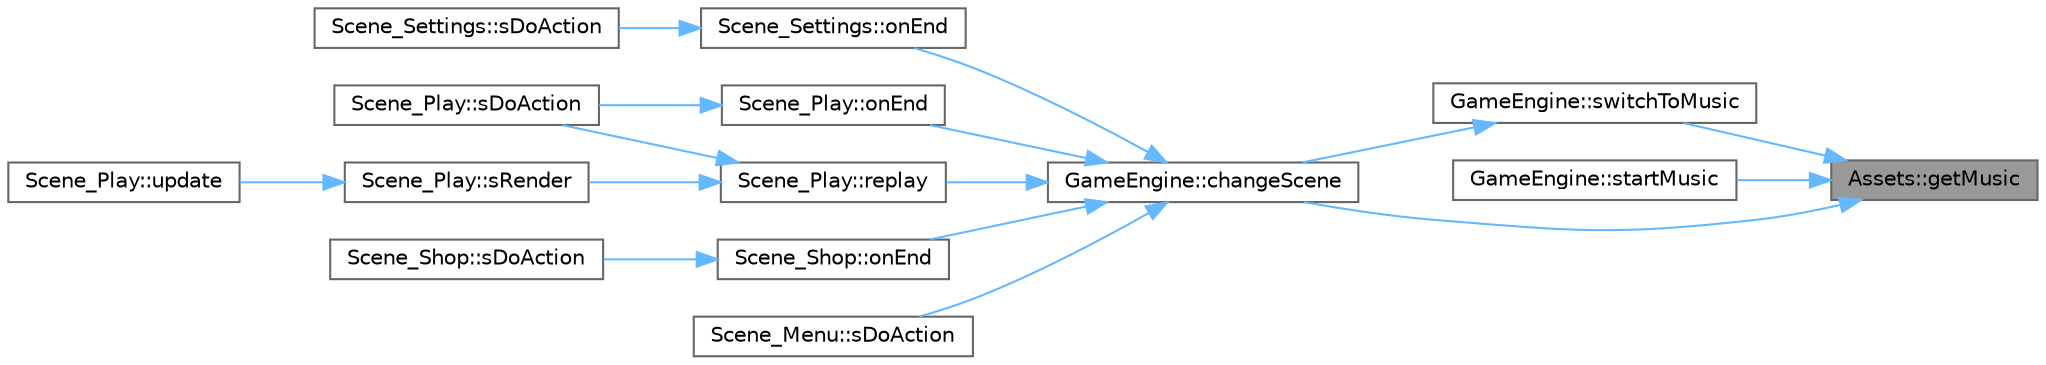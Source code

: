 digraph "Assets::getMusic"
{
 // LATEX_PDF_SIZE
  bgcolor="transparent";
  edge [fontname=Helvetica,fontsize=10,labelfontname=Helvetica,labelfontsize=10];
  node [fontname=Helvetica,fontsize=10,shape=box,height=0.2,width=0.4];
  rankdir="RL";
  Node1 [id="Node000001",label="Assets::getMusic",height=0.2,width=0.4,color="gray40", fillcolor="grey60", style="filled", fontcolor="black",tooltip=" "];
  Node1 -> Node2 [id="edge1_Node000001_Node000002",dir="back",color="steelblue1",style="solid",tooltip=" "];
  Node2 [id="Node000002",label="GameEngine::changeScene",height=0.2,width=0.4,color="grey40", fillcolor="white", style="filled",URL="$class_game_engine.html#a41a16489bd3b05403545a700f7f9e88e",tooltip="Change scene"];
  Node2 -> Node3 [id="edge2_Node000002_Node000003",dir="back",color="steelblue1",style="solid",tooltip=" "];
  Node3 [id="Node000003",label="Scene_Play::onEnd",height=0.2,width=0.4,color="grey40", fillcolor="white", style="filled",URL="$class_scene___play.html#a608db7a88064f779d2a3a42f47af3958",tooltip="pause the game"];
  Node3 -> Node4 [id="edge3_Node000003_Node000004",dir="back",color="steelblue1",style="solid",tooltip=" "];
  Node4 [id="Node000004",label="Scene_Play::sDoAction",height=0.2,width=0.4,color="grey40", fillcolor="white", style="filled",URL="$class_scene___play.html#a34a74b594e4c984c13462c71cc5d9962",tooltip="pure virtual method for the system of actions depending on the scene (Jump, move right,..."];
  Node2 -> Node5 [id="edge4_Node000002_Node000005",dir="back",color="steelblue1",style="solid",tooltip=" "];
  Node5 [id="Node000005",label="Scene_Settings::onEnd",height=0.2,width=0.4,color="grey40", fillcolor="white", style="filled",URL="$class_scene___settings.html#a25488bed750f7bbaed6fb7b1a31f6629",tooltip="pause the game"];
  Node5 -> Node6 [id="edge5_Node000005_Node000006",dir="back",color="steelblue1",style="solid",tooltip=" "];
  Node6 [id="Node000006",label="Scene_Settings::sDoAction",height=0.2,width=0.4,color="grey40", fillcolor="white", style="filled",URL="$class_scene___settings.html#a4da6738ad070d4fb99ce3675e636b160",tooltip="pure virtual method for the system of actions depending on the scene (Jump, move right,..."];
  Node2 -> Node7 [id="edge6_Node000002_Node000007",dir="back",color="steelblue1",style="solid",tooltip=" "];
  Node7 [id="Node000007",label="Scene_Shop::onEnd",height=0.2,width=0.4,color="grey40", fillcolor="white", style="filled",URL="$class_scene___shop.html#a1c1e297ef2b0aaa30d371242936aebae",tooltip="pause the game"];
  Node7 -> Node8 [id="edge7_Node000007_Node000008",dir="back",color="steelblue1",style="solid",tooltip=" "];
  Node8 [id="Node000008",label="Scene_Shop::sDoAction",height=0.2,width=0.4,color="grey40", fillcolor="white", style="filled",URL="$class_scene___shop.html#a0fc8b233f8270161214ef4721e338db3",tooltip="pure virtual method for the system of actions depending on the scene (Jump, move right,..."];
  Node2 -> Node9 [id="edge8_Node000002_Node000009",dir="back",color="steelblue1",style="solid",tooltip=" "];
  Node9 [id="Node000009",label="Scene_Play::replay",height=0.2,width=0.4,color="grey40", fillcolor="white", style="filled",URL="$class_scene___play.html#a130605feff19608e5eeff9306c05b5c5",tooltip=" "];
  Node9 -> Node4 [id="edge9_Node000009_Node000004",dir="back",color="steelblue1",style="solid",tooltip=" "];
  Node9 -> Node10 [id="edge10_Node000009_Node000010",dir="back",color="steelblue1",style="solid",tooltip=" "];
  Node10 [id="Node000010",label="Scene_Play::sRender",height=0.2,width=0.4,color="grey40", fillcolor="white", style="filled",URL="$class_scene___play.html#a6ab634d841861b45bb684b6e8ce899a2",tooltip="pure virtual method to render everything in the window in every frame="];
  Node10 -> Node11 [id="edge11_Node000010_Node000011",dir="back",color="steelblue1",style="solid",tooltip=" "];
  Node11 [id="Node000011",label="Scene_Play::update",height=0.2,width=0.4,color="grey40", fillcolor="white", style="filled",URL="$class_scene___play.html#a416e630ef10fac7e34855babea499700",tooltip="constructor that receives a pointer to the game engine"];
  Node2 -> Node12 [id="edge12_Node000002_Node000012",dir="back",color="steelblue1",style="solid",tooltip=" "];
  Node12 [id="Node000012",label="Scene_Menu::sDoAction",height=0.2,width=0.4,color="grey40", fillcolor="white", style="filled",URL="$class_scene___menu.html#a1293fb9b99a662d7fa6416fbcf857541",tooltip="pure virtual method for the system of actions depending on the scene (Jump, move right,..."];
  Node1 -> Node13 [id="edge13_Node000001_Node000013",dir="back",color="steelblue1",style="solid",tooltip=" "];
  Node13 [id="Node000013",label="GameEngine::startMusic",height=0.2,width=0.4,color="grey40", fillcolor="white", style="filled",URL="$class_game_engine.html#abb8d3e7650d045550956e4d5c2573458",tooltip=" "];
  Node1 -> Node14 [id="edge14_Node000001_Node000014",dir="back",color="steelblue1",style="solid",tooltip=" "];
  Node14 [id="Node000014",label="GameEngine::switchToMusic",height=0.2,width=0.4,color="grey40", fillcolor="white", style="filled",URL="$class_game_engine.html#aba79db1d04e0133ad1273ce885434117",tooltip=" "];
  Node14 -> Node2 [id="edge15_Node000014_Node000002",dir="back",color="steelblue1",style="solid",tooltip=" "];
}
